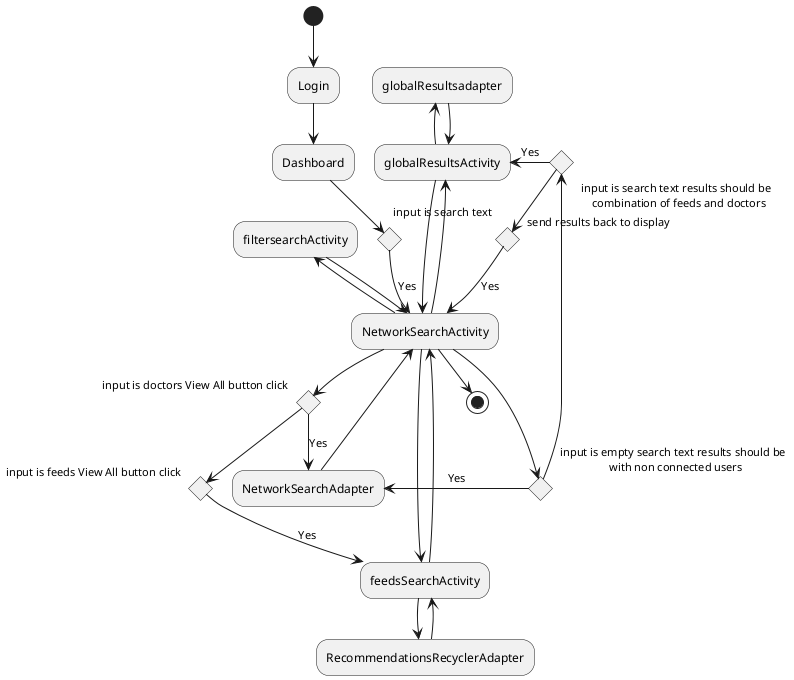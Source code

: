 @startuml
(*)  --> "Login"
"Login" --> "Dashboard"

If "input is search text" then
--> [Yes] "NetworkSearchActivity"
Endif

If "input is empty search text results should be \n with non connected users" then
-left->[Yes] "NetworkSearchAdapter"
else
    if "input is search text results should be \n combination of feeds and doctors" then
    -left-> [Yes] "globalResultsActivity"
else
    if"send results back to display"
    -->[Yes] "NetworkSearchActivity"
   "globalResultsActivity" --> "NetworkSearchActivity"

Endif

If "input is doctors View All button click" then
--> [Yes]  "NetworkSearchAdapter"
else
    if "input is feeds View All button click"
    --> [Yes] "feedsSearchActivity"
Endif

"NetworkSearchActivity" -left-> "filtersearchActivity"
"filtersearchActivity" --> "NetworkSearchActivity"
"NetworkSearchActivity" -->"globalResultsActivity"
"globalResultsActivity" -left-> "globalResultsadapter"
"globalResultsadapter" --> "globalResultsActivity"
"NetworkSearchAdapter" --> "NetworkSearchActivity"


"NetworkSearchActivity" -->"feedsSearchActivity"
"feedsSearchActivity" --> "RecommendationsRecyclerAdapter"
"RecommendationsRecyclerAdapter" --> "feedsSearchActivity"
"feedsSearchActivity" --> "NetworkSearchActivity"

-->(*)
@enduml